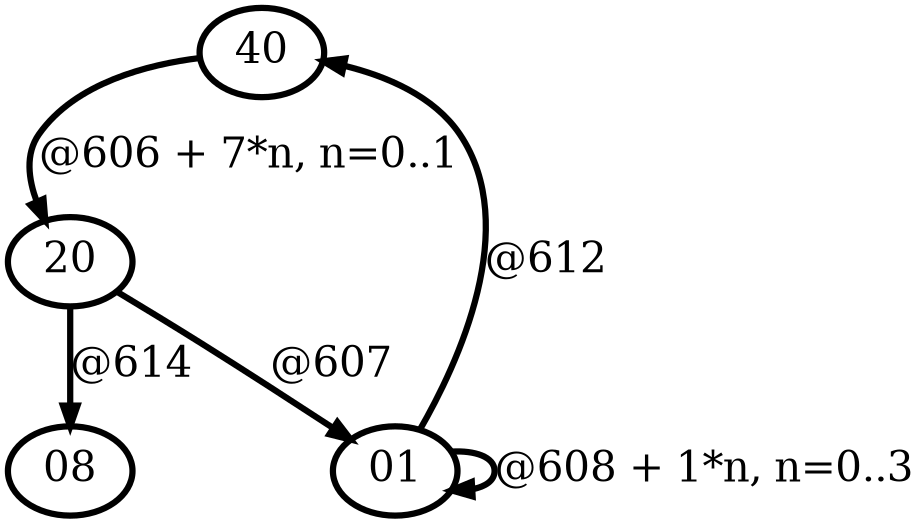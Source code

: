 digraph G {
        node [style=rounded, penwidth=3, fontsize=20, shape=oval];
        "40" -> "20" [label="@606 + 7*n, n=0..1", color=black,arrowsize=1,style=bold,penwidth=3,fontsize=20];
"20" -> "01" [label="@607", color=black,arrowsize=1,style=bold,penwidth=3,fontsize=20];
"01" -> "01" [label="@608 + 1*n, n=0..3", color=black,arrowsize=1,style=bold,penwidth=3,fontsize=20];
"01" -> "40" [label="@612", color=black,arrowsize=1,style=bold,penwidth=3,fontsize=20];
"20" -> "08" [label="@614", color=black,arrowsize=1,style=bold,penwidth=3,fontsize=20];
}
